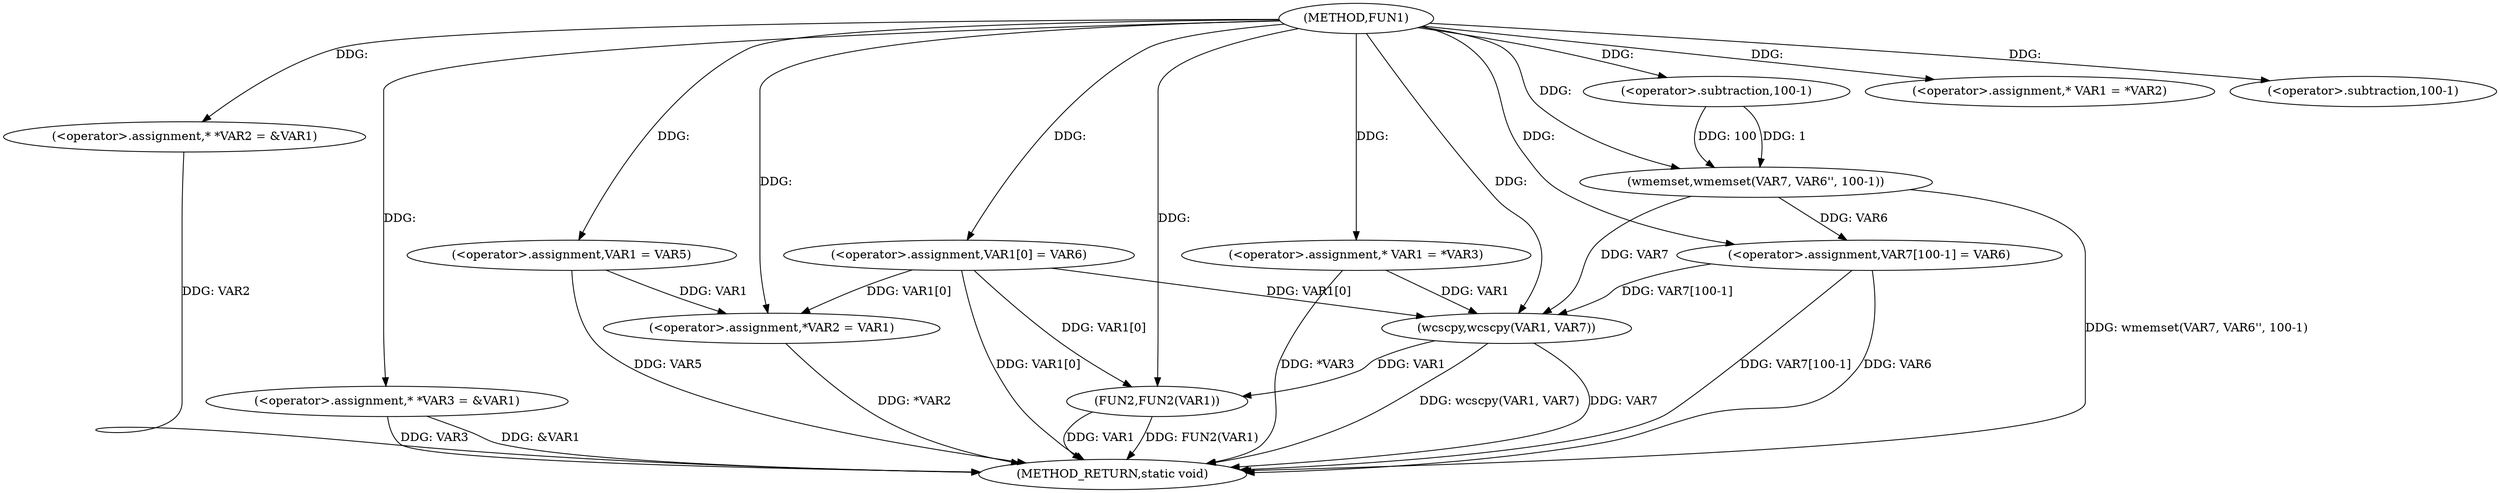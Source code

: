 digraph FUN1 {  
"1000100" [label = "(METHOD,FUN1)" ]
"1000159" [label = "(METHOD_RETURN,static void)" ]
"1000104" [label = "(<operator>.assignment,* *VAR2 = &VAR1)" ]
"1000109" [label = "(<operator>.assignment,* *VAR3 = &VAR1)" ]
"1000117" [label = "(<operator>.assignment,* VAR1 = *VAR2)" ]
"1000121" [label = "(<operator>.assignment,VAR1 = VAR5)" ]
"1000124" [label = "(<operator>.assignment,VAR1[0] = VAR6)" ]
"1000129" [label = "(<operator>.assignment,*VAR2 = VAR1)" ]
"1000135" [label = "(<operator>.assignment,* VAR1 = *VAR3)" ]
"1000141" [label = "(wmemset,wmemset(VAR7, VAR6'', 100-1))" ]
"1000144" [label = "(<operator>.subtraction,100-1)" ]
"1000147" [label = "(<operator>.assignment,VAR7[100-1] = VAR6)" ]
"1000150" [label = "(<operator>.subtraction,100-1)" ]
"1000154" [label = "(wcscpy,wcscpy(VAR1, VAR7))" ]
"1000157" [label = "(FUN2,FUN2(VAR1))" ]
  "1000129" -> "1000159"  [ label = "DDG: *VAR2"] 
  "1000124" -> "1000159"  [ label = "DDG: VAR1[0]"] 
  "1000157" -> "1000159"  [ label = "DDG: FUN2(VAR1)"] 
  "1000104" -> "1000159"  [ label = "DDG: VAR2"] 
  "1000147" -> "1000159"  [ label = "DDG: VAR7[100-1]"] 
  "1000147" -> "1000159"  [ label = "DDG: VAR6"] 
  "1000154" -> "1000159"  [ label = "DDG: wcscpy(VAR1, VAR7)"] 
  "1000154" -> "1000159"  [ label = "DDG: VAR7"] 
  "1000121" -> "1000159"  [ label = "DDG: VAR5"] 
  "1000141" -> "1000159"  [ label = "DDG: wmemset(VAR7, VAR6'', 100-1)"] 
  "1000157" -> "1000159"  [ label = "DDG: VAR1"] 
  "1000109" -> "1000159"  [ label = "DDG: VAR3"] 
  "1000109" -> "1000159"  [ label = "DDG: &VAR1"] 
  "1000135" -> "1000159"  [ label = "DDG: *VAR3"] 
  "1000100" -> "1000104"  [ label = "DDG: "] 
  "1000100" -> "1000109"  [ label = "DDG: "] 
  "1000100" -> "1000117"  [ label = "DDG: "] 
  "1000100" -> "1000121"  [ label = "DDG: "] 
  "1000100" -> "1000124"  [ label = "DDG: "] 
  "1000124" -> "1000129"  [ label = "DDG: VAR1[0]"] 
  "1000121" -> "1000129"  [ label = "DDG: VAR1"] 
  "1000100" -> "1000129"  [ label = "DDG: "] 
  "1000100" -> "1000135"  [ label = "DDG: "] 
  "1000100" -> "1000141"  [ label = "DDG: "] 
  "1000144" -> "1000141"  [ label = "DDG: 100"] 
  "1000144" -> "1000141"  [ label = "DDG: 1"] 
  "1000100" -> "1000144"  [ label = "DDG: "] 
  "1000141" -> "1000147"  [ label = "DDG: VAR6"] 
  "1000100" -> "1000147"  [ label = "DDG: "] 
  "1000100" -> "1000150"  [ label = "DDG: "] 
  "1000124" -> "1000154"  [ label = "DDG: VAR1[0]"] 
  "1000135" -> "1000154"  [ label = "DDG: VAR1"] 
  "1000100" -> "1000154"  [ label = "DDG: "] 
  "1000141" -> "1000154"  [ label = "DDG: VAR7"] 
  "1000147" -> "1000154"  [ label = "DDG: VAR7[100-1]"] 
  "1000124" -> "1000157"  [ label = "DDG: VAR1[0]"] 
  "1000154" -> "1000157"  [ label = "DDG: VAR1"] 
  "1000100" -> "1000157"  [ label = "DDG: "] 
}
